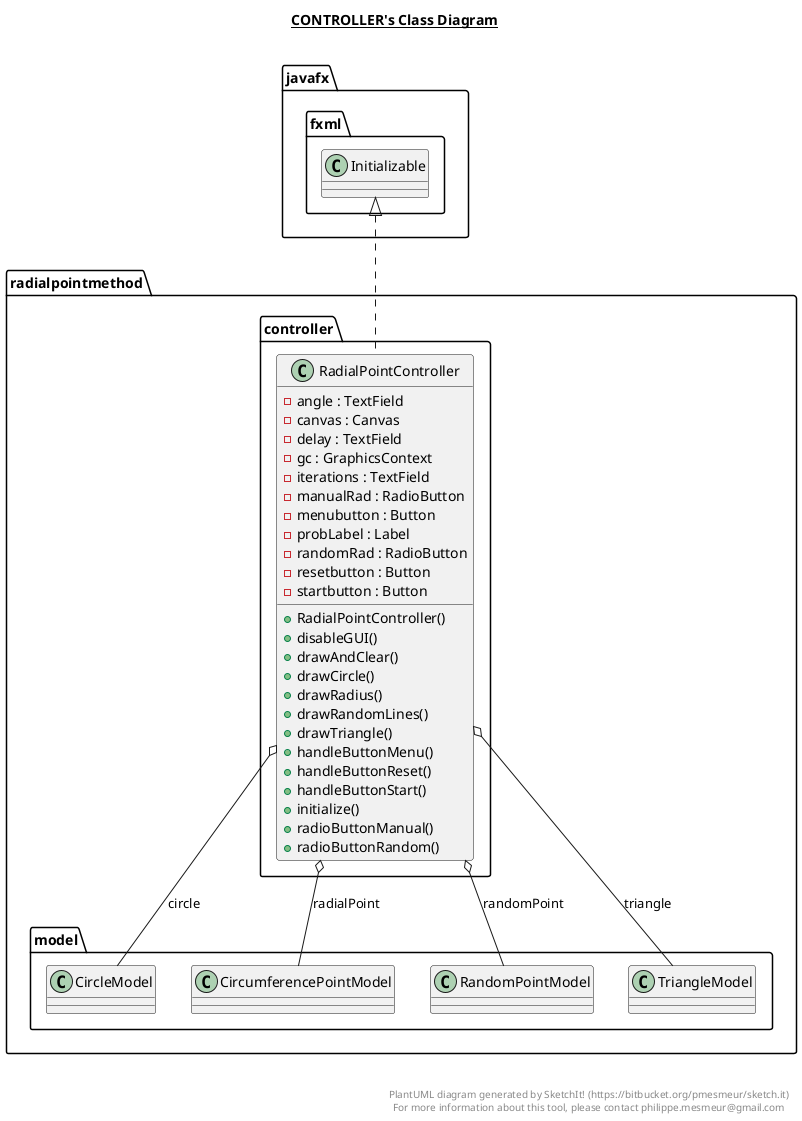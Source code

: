 @startuml

title __CONTROLLER's Class Diagram__\n

  namespace radialpointmethod.controller {
    class radialpointmethod.controller.RadialPointController {
        - angle : TextField
        - canvas : Canvas
        - delay : TextField
        - gc : GraphicsContext
        - iterations : TextField
        - manualRad : RadioButton
        - menubutton : Button
        - probLabel : Label
        - randomRad : RadioButton
        - resetbutton : Button
        - startbutton : Button
        + RadialPointController()
        + disableGUI()
        + drawAndClear()
        + drawCircle()
        + drawRadius()
        + drawRandomLines()
        + drawTriangle()
        + handleButtonMenu()
        + handleButtonReset()
        + handleButtonStart()
        + initialize()
        + radioButtonManual()
        + radioButtonRandom()
    }
  }
  

  radialpointmethod.controller.RadialPointController .up.|> javafx.fxml.Initializable
  radialpointmethod.controller.RadialPointController o-- radialpointmethod.model.CircleModel : circle
  radialpointmethod.controller.RadialPointController o-- radialpointmethod.model.CircumferencePointModel : radialPoint
  radialpointmethod.controller.RadialPointController o-- radialpointmethod.model.RandomPointModel : randomPoint
  radialpointmethod.controller.RadialPointController o-- radialpointmethod.model.TriangleModel : triangle


right footer


PlantUML diagram generated by SketchIt! (https://bitbucket.org/pmesmeur/sketch.it)
For more information about this tool, please contact philippe.mesmeur@gmail.com
endfooter

@enduml
